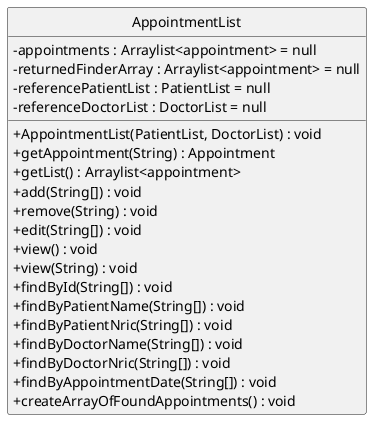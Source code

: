 @startuml
hide circle
skinparam classAttributeIconSize 0
class AppointmentList {
-appointments : Arraylist<appointment> = null
-returnedFinderArray : Arraylist<appointment> = null
-referencePatientList : PatientList = null
-referenceDoctorList : DoctorList = null
+AppointmentList(PatientList, DoctorList) : void
+getAppointment(String) : Appointment
+getList() : Arraylist<appointment>
+add(String[]) : void
+remove(String) : void
+edit(String[]) : void
+view() : void
+view(String) : void
+findById(String[]) : void
+findByPatientName(String[]) : void
+findByPatientNric(String[]) : void
+findByDoctorName(String[]) : void
+findByDoctorNric(String[]) : void
+findByAppointmentDate(String[]) : void
+createArrayOfFoundAppointments() : void
}

@enduml
